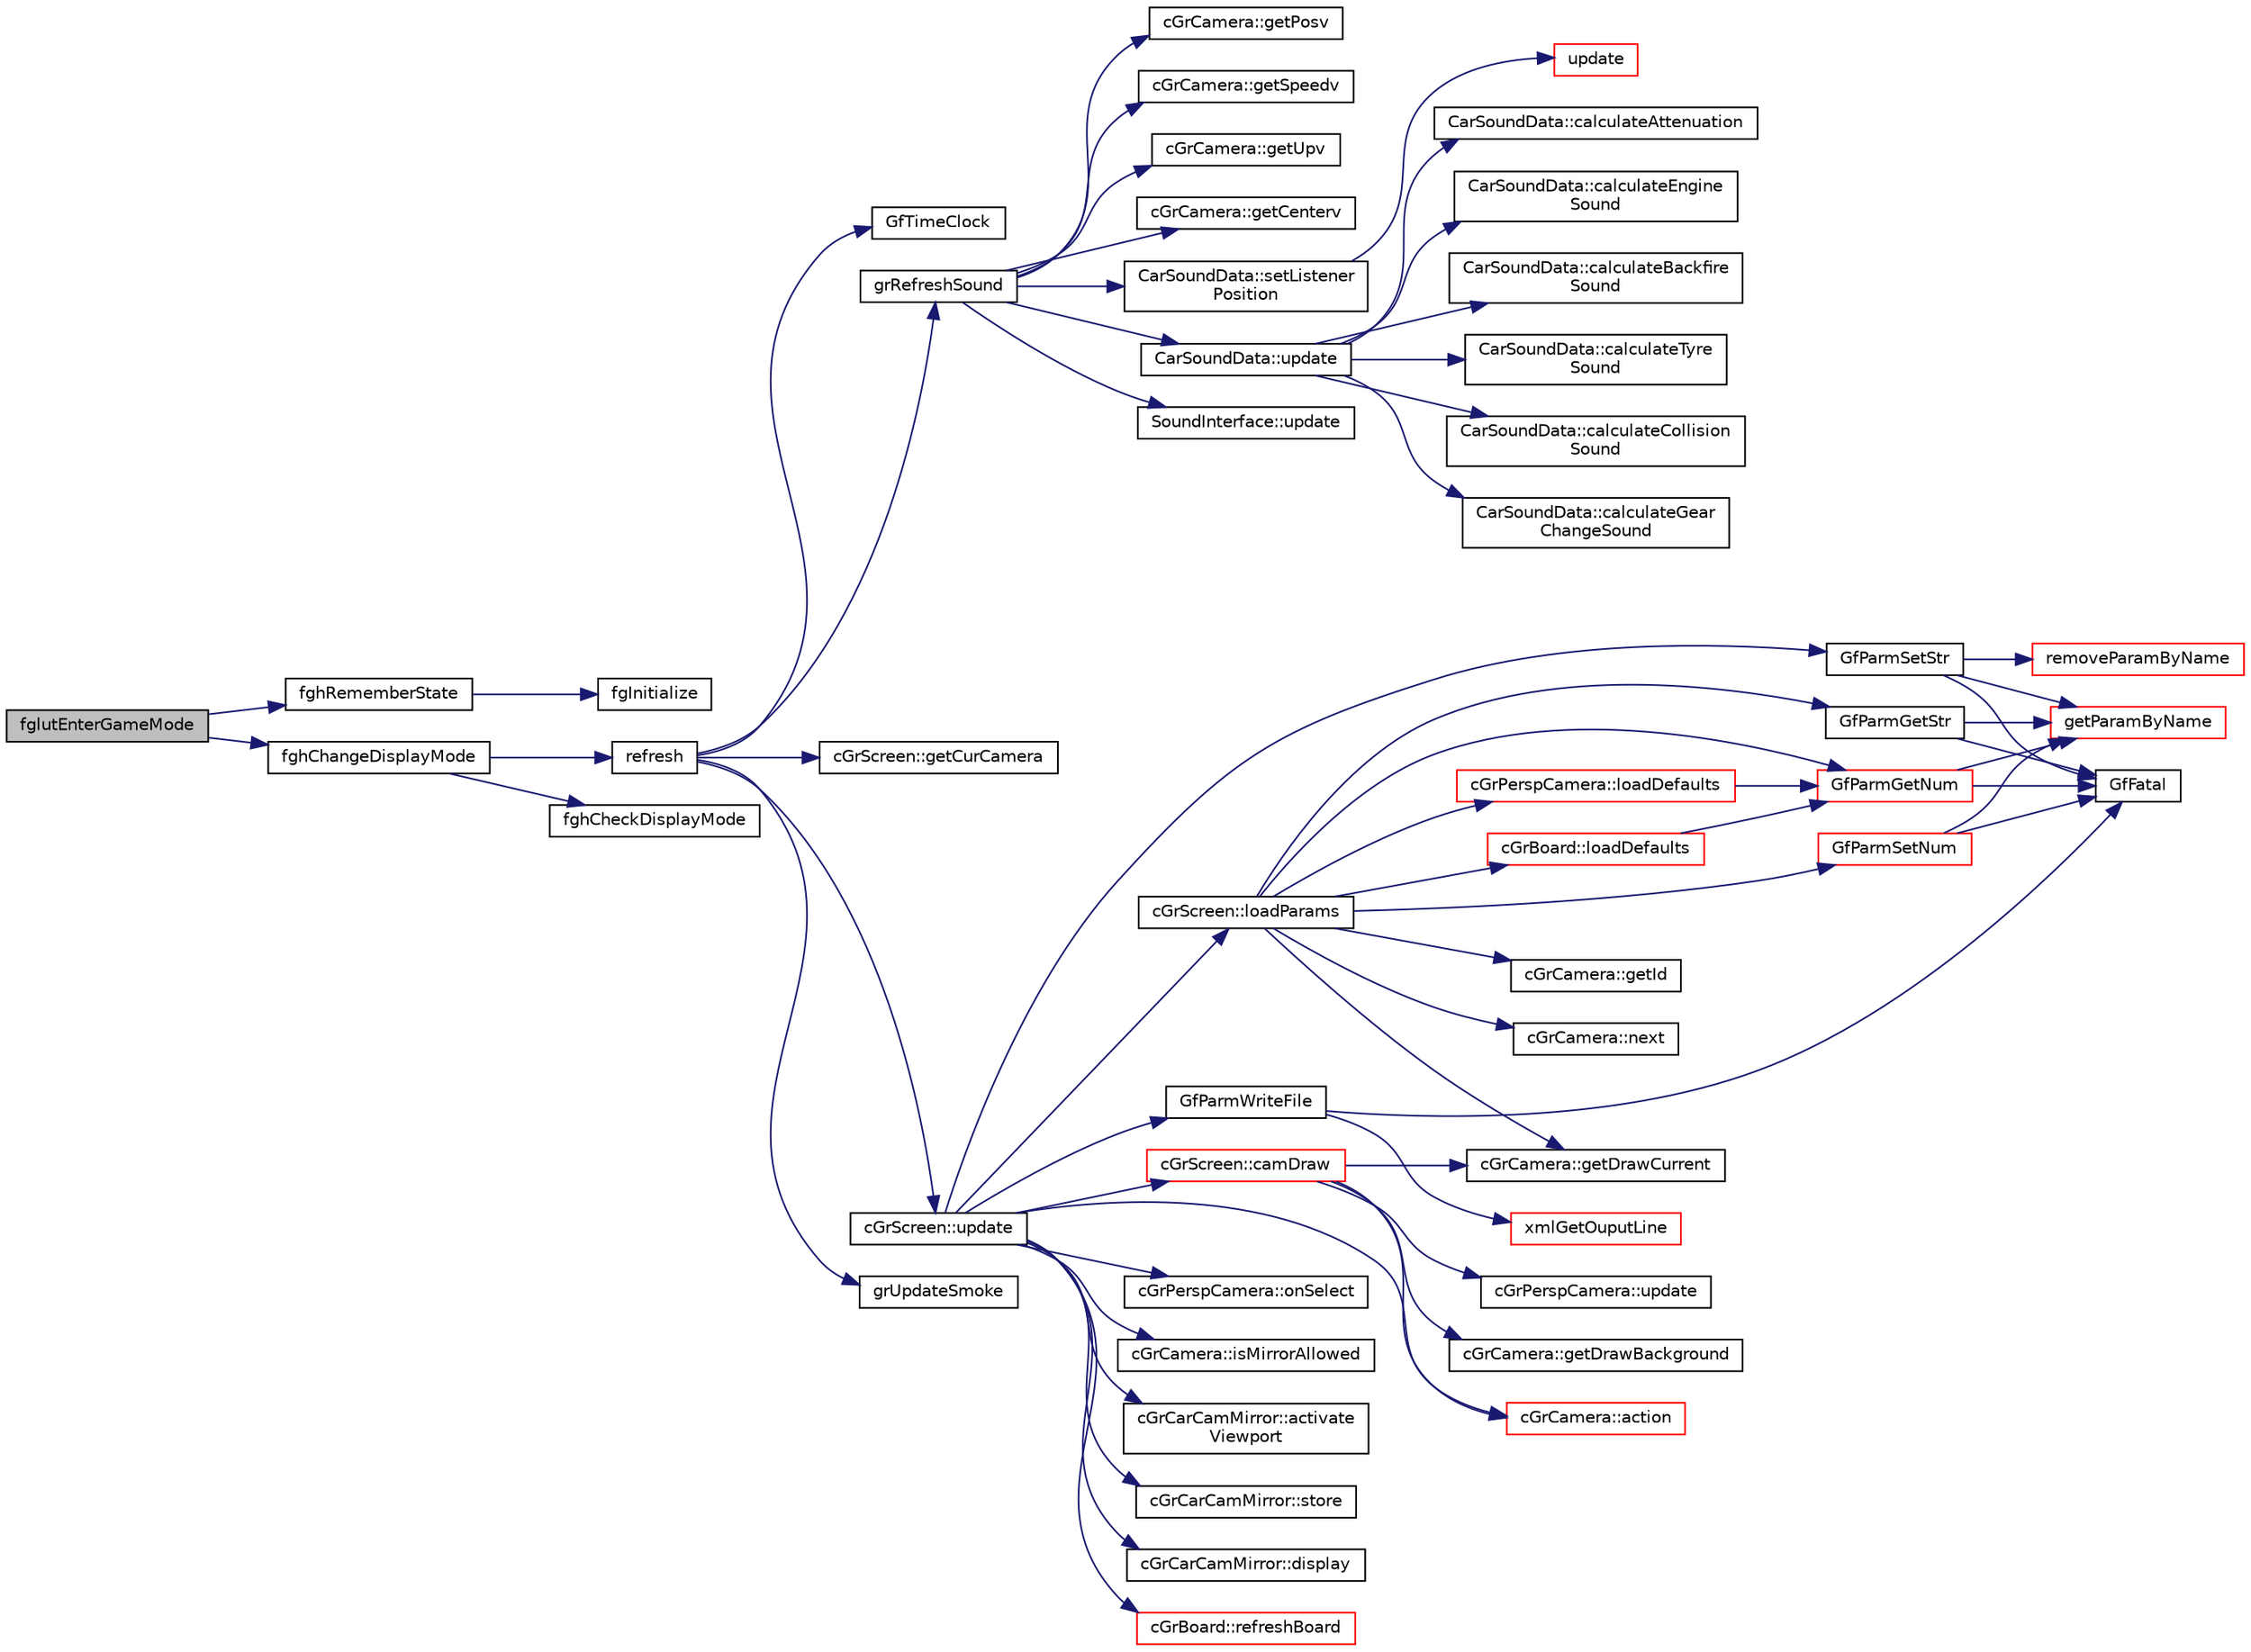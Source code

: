digraph "fglutEnterGameMode"
{
  edge [fontname="Helvetica",fontsize="10",labelfontname="Helvetica",labelfontsize="10"];
  node [fontname="Helvetica",fontsize="10",shape=record];
  rankdir="LR";
  Node1 [label="fglutEnterGameMode",height=0.2,width=0.4,color="black", fillcolor="grey75", style="filled", fontcolor="black"];
  Node1 -> Node2 [color="midnightblue",fontsize="10",style="solid",fontname="Helvetica"];
  Node2 [label="fghRememberState",height=0.2,width=0.4,color="black", fillcolor="white", style="filled",URL="$fg__gm_8cpp.html#a9ae8b1613873ef59cce471854c16bcfa"];
  Node2 -> Node3 [color="midnightblue",fontsize="10",style="solid",fontname="Helvetica"];
  Node3 [label="fgInitialize",height=0.2,width=0.4,color="black", fillcolor="white", style="filled",URL="$fg__gm_8cpp.html#a702237562da916cae6243008105b222b"];
  Node1 -> Node4 [color="midnightblue",fontsize="10",style="solid",fontname="Helvetica"];
  Node4 [label="fghChangeDisplayMode",height=0.2,width=0.4,color="black", fillcolor="white", style="filled",URL="$fg__gm_8cpp.html#ae14afcd698d6a6b50ea58b3b3a86bb76"];
  Node4 -> Node5 [color="midnightblue",fontsize="10",style="solid",fontname="Helvetica"];
  Node5 [label="refresh",height=0.2,width=0.4,color="black", fillcolor="white", style="filled",URL="$grmain_8cpp.html#a98d832ff52ed031b39feba700c344f80"];
  Node5 -> Node6 [color="midnightblue",fontsize="10",style="solid",fontname="Helvetica"];
  Node6 [label="GfTimeClock",height=0.2,width=0.4,color="black", fillcolor="white", style="filled",URL="$os_8cpp.html#aa735d1d80d0c5f9b180b077193f32c3b",tooltip="Get the time in seconds. "];
  Node5 -> Node7 [color="midnightblue",fontsize="10",style="solid",fontname="Helvetica"];
  Node7 [label="grRefreshSound",height=0.2,width=0.4,color="black", fillcolor="white", style="filled",URL="$grsound_8cpp.html#a5dc7c1085cded91d5fa15daafc7f79d6"];
  Node7 -> Node8 [color="midnightblue",fontsize="10",style="solid",fontname="Helvetica"];
  Node8 [label="cGrCamera::getPosv",height=0.2,width=0.4,color="black", fillcolor="white", style="filled",URL="$classc_gr_camera.html#a3e7f5694160c0c854ec51054b5a8e8fe"];
  Node7 -> Node9 [color="midnightblue",fontsize="10",style="solid",fontname="Helvetica"];
  Node9 [label="cGrCamera::getSpeedv",height=0.2,width=0.4,color="black", fillcolor="white", style="filled",URL="$classc_gr_camera.html#a175318658d2394a9b800269390c958c3"];
  Node7 -> Node10 [color="midnightblue",fontsize="10",style="solid",fontname="Helvetica"];
  Node10 [label="cGrCamera::getUpv",height=0.2,width=0.4,color="black", fillcolor="white", style="filled",URL="$classc_gr_camera.html#a63f584d19860098752beed106fdb5e2b"];
  Node7 -> Node11 [color="midnightblue",fontsize="10",style="solid",fontname="Helvetica"];
  Node11 [label="cGrCamera::getCenterv",height=0.2,width=0.4,color="black", fillcolor="white", style="filled",URL="$classc_gr_camera.html#a32dc291fb0ab3cb10470ba5bca005f7b"];
  Node7 -> Node12 [color="midnightblue",fontsize="10",style="solid",fontname="Helvetica"];
  Node12 [label="CarSoundData::setListener\lPosition",height=0.2,width=0.4,color="black", fillcolor="white", style="filled",URL="$class_car_sound_data.html#a5e8f6a53c56b749b411475e433a7b053"];
  Node12 -> Node13 [color="midnightblue",fontsize="10",style="solid",fontname="Helvetica"];
  Node13 [label="update",height=0.2,width=0.4,color="red", fillcolor="white", style="filled",URL="$_endpoint_8cpp.html#a2accefe73b960a585da7a676ec62c950"];
  Node7 -> Node14 [color="midnightblue",fontsize="10",style="solid",fontname="Helvetica"];
  Node14 [label="CarSoundData::update",height=0.2,width=0.4,color="black", fillcolor="white", style="filled",URL="$class_car_sound_data.html#adc8d7d71ba960539392587d2413541aa"];
  Node14 -> Node15 [color="midnightblue",fontsize="10",style="solid",fontname="Helvetica"];
  Node15 [label="CarSoundData::calculateAttenuation",height=0.2,width=0.4,color="black", fillcolor="white", style="filled",URL="$class_car_sound_data.html#a2ef6a3b5a6abefd99b4496e363dd58f2",tooltip="Use inverse distance to calculate attenuation of sounds originating from this car. Useful for prioritisation of sounds. "];
  Node14 -> Node16 [color="midnightblue",fontsize="10",style="solid",fontname="Helvetica"];
  Node16 [label="CarSoundData::calculateEngine\lSound",height=0.2,width=0.4,color="black", fillcolor="white", style="filled",URL="$class_car_sound_data.html#a5ecced97d08d621260e618bc73f7a6ab",tooltip="Calculate characteristics of the engine sound. "];
  Node14 -> Node17 [color="midnightblue",fontsize="10",style="solid",fontname="Helvetica"];
  Node17 [label="CarSoundData::calculateBackfire\lSound",height=0.2,width=0.4,color="black", fillcolor="white", style="filled",URL="$class_car_sound_data.html#af18bd355aeae6aebc7b3a44a091bc10e",tooltip="Calculate the frequency and amplitude of a looped backfiring sound. "];
  Node14 -> Node18 [color="midnightblue",fontsize="10",style="solid",fontname="Helvetica"];
  Node18 [label="CarSoundData::calculateTyre\lSound",height=0.2,width=0.4,color="black", fillcolor="white", style="filled",URL="$class_car_sound_data.html#ab783035c36e0d55def0af8e4ec1ecf44"];
  Node14 -> Node19 [color="midnightblue",fontsize="10",style="solid",fontname="Helvetica"];
  Node19 [label="CarSoundData::calculateCollision\lSound",height=0.2,width=0.4,color="black", fillcolor="white", style="filled",URL="$class_car_sound_data.html#a2e346ce3da07081b02a4f39206707ac5"];
  Node14 -> Node20 [color="midnightblue",fontsize="10",style="solid",fontname="Helvetica"];
  Node20 [label="CarSoundData::calculateGear\lChangeSound",height=0.2,width=0.4,color="black", fillcolor="white", style="filled",URL="$class_car_sound_data.html#a0f1018adfb5efff816d47216762a56b3"];
  Node7 -> Node21 [color="midnightblue",fontsize="10",style="solid",fontname="Helvetica"];
  Node21 [label="SoundInterface::update",height=0.2,width=0.4,color="black", fillcolor="white", style="filled",URL="$class_sound_interface.html#a8d9133c2ff67133ec54b3266a97d555f",tooltip="Update sound for a given observer. "];
  Node5 -> Node22 [color="midnightblue",fontsize="10",style="solid",fontname="Helvetica"];
  Node22 [label="cGrScreen::getCurCamera",height=0.2,width=0.4,color="black", fillcolor="white", style="filled",URL="$classc_gr_screen.html#a5298fbadc34657354b897a6660e7dab2"];
  Node5 -> Node23 [color="midnightblue",fontsize="10",style="solid",fontname="Helvetica"];
  Node23 [label="cGrScreen::update",height=0.2,width=0.4,color="black", fillcolor="white", style="filled",URL="$classc_gr_screen.html#aa241f24a3abf1f760ef873bda587dae0"];
  Node23 -> Node24 [color="midnightblue",fontsize="10",style="solid",fontname="Helvetica"];
  Node24 [label="GfParmSetStr",height=0.2,width=0.4,color="black", fillcolor="white", style="filled",URL="$group__paramsdata.html#ga51e004417915417cc725baf7b384e9f2",tooltip="Set a string parameter in the parameter set handle. "];
  Node24 -> Node25 [color="midnightblue",fontsize="10",style="solid",fontname="Helvetica"];
  Node25 [label="GfFatal",height=0.2,width=0.4,color="black", fillcolor="white", style="filled",URL="$tgf_8h.html#a927c58e55400ef72e0e54548b26f973d"];
  Node24 -> Node26 [color="midnightblue",fontsize="10",style="solid",fontname="Helvetica"];
  Node26 [label="removeParamByName",height=0.2,width=0.4,color="red", fillcolor="white", style="filled",URL="$group__paramshelper.html#ga07cd5a316f56002cdd2e85fa66ed874d",tooltip="Helper function to remove a parameter with given name paramName. "];
  Node24 -> Node27 [color="midnightblue",fontsize="10",style="solid",fontname="Helvetica"];
  Node27 [label="getParamByName",height=0.2,width=0.4,color="red", fillcolor="white", style="filled",URL="$group__paramshelper.html#gad76ca407ee6b618e69f80c80aa319d63",tooltip="Helper function to get (or create) a parameter by name. "];
  Node23 -> Node28 [color="midnightblue",fontsize="10",style="solid",fontname="Helvetica"];
  Node28 [label="cGrScreen::loadParams",height=0.2,width=0.4,color="black", fillcolor="white", style="filled",URL="$classc_gr_screen.html#a88f6ad1a23e3c45bb07592ba50dbcbf3"];
  Node28 -> Node29 [color="midnightblue",fontsize="10",style="solid",fontname="Helvetica"];
  Node29 [label="GfParmGetStr",height=0.2,width=0.4,color="black", fillcolor="white", style="filled",URL="$group__paramsdata.html#gaa37bfd1fabd03d24fd50812c2330fa12",tooltip="Get a string parameter from the parameter set handle. "];
  Node29 -> Node25 [color="midnightblue",fontsize="10",style="solid",fontname="Helvetica"];
  Node29 -> Node27 [color="midnightblue",fontsize="10",style="solid",fontname="Helvetica"];
  Node28 -> Node30 [color="midnightblue",fontsize="10",style="solid",fontname="Helvetica"];
  Node30 [label="GfParmGetNum",height=0.2,width=0.4,color="red", fillcolor="white", style="filled",URL="$group__paramsdata.html#ga57d6d6694c94482128c7b7bd6bf0a2e8",tooltip="Get a numerical parameter from the parameter set handle. "];
  Node30 -> Node25 [color="midnightblue",fontsize="10",style="solid",fontname="Helvetica"];
  Node30 -> Node27 [color="midnightblue",fontsize="10",style="solid",fontname="Helvetica"];
  Node28 -> Node31 [color="midnightblue",fontsize="10",style="solid",fontname="Helvetica"];
  Node31 [label="cGrCamera::getId",height=0.2,width=0.4,color="black", fillcolor="white", style="filled",URL="$classc_gr_camera.html#a460f02feb846382de7d91b7da6bf6ca3"];
  Node28 -> Node32 [color="midnightblue",fontsize="10",style="solid",fontname="Helvetica"];
  Node32 [label="cGrCamera::next",height=0.2,width=0.4,color="black", fillcolor="white", style="filled",URL="$classc_gr_camera.html#a5f7f0e6e0409aa60f2f03c58b3f868c4"];
  Node28 -> Node33 [color="midnightblue",fontsize="10",style="solid",fontname="Helvetica"];
  Node33 [label="GfParmSetNum",height=0.2,width=0.4,color="red", fillcolor="white", style="filled",URL="$group__paramsdata.html#gaeffbd4db596ae3239a35d7fbd3f442fa",tooltip="Set a numerical parameter in the parameter set handle. "];
  Node33 -> Node25 [color="midnightblue",fontsize="10",style="solid",fontname="Helvetica"];
  Node33 -> Node27 [color="midnightblue",fontsize="10",style="solid",fontname="Helvetica"];
  Node28 -> Node34 [color="midnightblue",fontsize="10",style="solid",fontname="Helvetica"];
  Node34 [label="cGrPerspCamera::loadDefaults",height=0.2,width=0.4,color="red", fillcolor="white", style="filled",URL="$classc_gr_persp_camera.html#a7f73d10fa8dd12c6dd8ee1d2019b9277"];
  Node34 -> Node30 [color="midnightblue",fontsize="10",style="solid",fontname="Helvetica"];
  Node28 -> Node35 [color="midnightblue",fontsize="10",style="solid",fontname="Helvetica"];
  Node35 [label="cGrCamera::getDrawCurrent",height=0.2,width=0.4,color="black", fillcolor="white", style="filled",URL="$classc_gr_camera.html#ac1e0b3802aad3942a64fad6d3a9c11f5"];
  Node28 -> Node36 [color="midnightblue",fontsize="10",style="solid",fontname="Helvetica"];
  Node36 [label="cGrBoard::loadDefaults",height=0.2,width=0.4,color="red", fillcolor="white", style="filled",URL="$classc_gr_board.html#acfb04798920efe77302f2288b28d1b5d"];
  Node36 -> Node30 [color="midnightblue",fontsize="10",style="solid",fontname="Helvetica"];
  Node23 -> Node37 [color="midnightblue",fontsize="10",style="solid",fontname="Helvetica"];
  Node37 [label="GfParmWriteFile",height=0.2,width=0.4,color="black", fillcolor="white", style="filled",URL="$group__paramsfile.html#ga74959dceaa06d202a6695e13a364b19a",tooltip="Write parameter set into file. "];
  Node37 -> Node25 [color="midnightblue",fontsize="10",style="solid",fontname="Helvetica"];
  Node37 -> Node38 [color="midnightblue",fontsize="10",style="solid",fontname="Helvetica"];
  Node38 [label="xmlGetOuputLine",height=0.2,width=0.4,color="red", fillcolor="white", style="filled",URL="$group__paramshelper.html#ga3d522dd29c83c2d11f9ae4c92f79a1d0",tooltip="Helper function to output one line of XML generated from the given parameter set. ..."];
  Node23 -> Node39 [color="midnightblue",fontsize="10",style="solid",fontname="Helvetica"];
  Node39 [label="cGrPerspCamera::onSelect",height=0.2,width=0.4,color="black", fillcolor="white", style="filled",URL="$classc_gr_persp_camera.html#a00cf7b8fdf332feb45d3c2df5985ee8d"];
  Node23 -> Node40 [color="midnightblue",fontsize="10",style="solid",fontname="Helvetica"];
  Node40 [label="cGrCamera::isMirrorAllowed",height=0.2,width=0.4,color="black", fillcolor="white", style="filled",URL="$classc_gr_camera.html#a2ddff1d7c4ec6507a4b07316d30e5261"];
  Node23 -> Node41 [color="midnightblue",fontsize="10",style="solid",fontname="Helvetica"];
  Node41 [label="cGrCarCamMirror::activate\lViewport",height=0.2,width=0.4,color="black", fillcolor="white", style="filled",URL="$classc_gr_car_cam_mirror.html#a892c0c7cc5322140d9b9a6260f62d014"];
  Node23 -> Node42 [color="midnightblue",fontsize="10",style="solid",fontname="Helvetica"];
  Node42 [label="cGrScreen::camDraw",height=0.2,width=0.4,color="red", fillcolor="white", style="filled",URL="$classc_gr_screen.html#a61dc3367a08644a5051bf89d1baf601d"];
  Node42 -> Node43 [color="midnightblue",fontsize="10",style="solid",fontname="Helvetica"];
  Node43 [label="cGrPerspCamera::update",height=0.2,width=0.4,color="black", fillcolor="white", style="filled",URL="$classc_gr_persp_camera.html#aa3a989f3bacb9f838b9e8006ed58c7af"];
  Node42 -> Node44 [color="midnightblue",fontsize="10",style="solid",fontname="Helvetica"];
  Node44 [label="cGrCamera::getDrawBackground",height=0.2,width=0.4,color="black", fillcolor="white", style="filled",URL="$classc_gr_camera.html#a9e04cc8566dae246a79fab6f9713c777"];
  Node42 -> Node45 [color="midnightblue",fontsize="10",style="solid",fontname="Helvetica"];
  Node45 [label="cGrCamera::action",height=0.2,width=0.4,color="red", fillcolor="white", style="filled",URL="$classc_gr_camera.html#a16f20a8a96b32600acbd931b1426e4c8"];
  Node42 -> Node35 [color="midnightblue",fontsize="10",style="solid",fontname="Helvetica"];
  Node23 -> Node46 [color="midnightblue",fontsize="10",style="solid",fontname="Helvetica"];
  Node46 [label="cGrCarCamMirror::store",height=0.2,width=0.4,color="black", fillcolor="white", style="filled",URL="$classc_gr_car_cam_mirror.html#abfe8ef2676c11a3938143117028f7a28"];
  Node23 -> Node47 [color="midnightblue",fontsize="10",style="solid",fontname="Helvetica"];
  Node47 [label="cGrCarCamMirror::display",height=0.2,width=0.4,color="black", fillcolor="white", style="filled",URL="$classc_gr_car_cam_mirror.html#af001d3bcc3fcbed751d295e5d45875b9"];
  Node23 -> Node45 [color="midnightblue",fontsize="10",style="solid",fontname="Helvetica"];
  Node23 -> Node48 [color="midnightblue",fontsize="10",style="solid",fontname="Helvetica"];
  Node48 [label="cGrBoard::refreshBoard",height=0.2,width=0.4,color="red", fillcolor="white", style="filled",URL="$classc_gr_board.html#a04d7b68b71eb8622a4a5e51fe79f91b6"];
  Node5 -> Node49 [color="midnightblue",fontsize="10",style="solid",fontname="Helvetica"];
  Node49 [label="grUpdateSmoke",height=0.2,width=0.4,color="black", fillcolor="white", style="filled",URL="$grsmoke_8cpp.html#a6a64bad1a3cb87547206c1d74036c03c",tooltip="update if necessary the smoke for a car "];
  Node4 -> Node50 [color="midnightblue",fontsize="10",style="solid",fontname="Helvetica"];
  Node50 [label="fghCheckDisplayMode",height=0.2,width=0.4,color="black", fillcolor="white", style="filled",URL="$fg__gm_8cpp.html#a346a8b99058b89dd0edfed37d929d544"];
}
